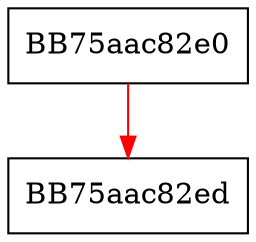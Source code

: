digraph OnTheFly {
  node [shape="box"];
  graph [splines=ortho];
  BB75aac82e0 -> BB75aac82ed [color="red"];
}